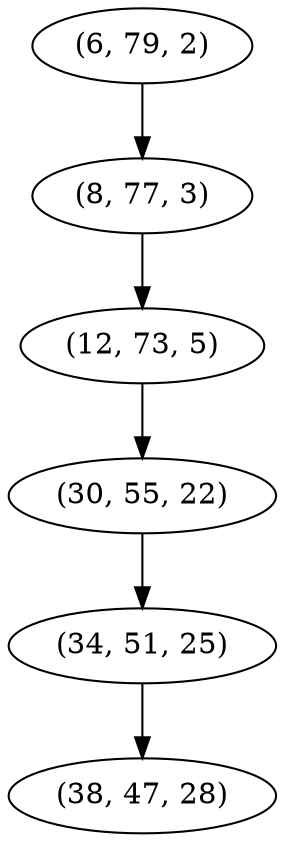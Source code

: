 digraph tree {
    "(6, 79, 2)";
    "(8, 77, 3)";
    "(12, 73, 5)";
    "(30, 55, 22)";
    "(34, 51, 25)";
    "(38, 47, 28)";
    "(6, 79, 2)" -> "(8, 77, 3)";
    "(8, 77, 3)" -> "(12, 73, 5)";
    "(12, 73, 5)" -> "(30, 55, 22)";
    "(30, 55, 22)" -> "(34, 51, 25)";
    "(34, 51, 25)" -> "(38, 47, 28)";
}
